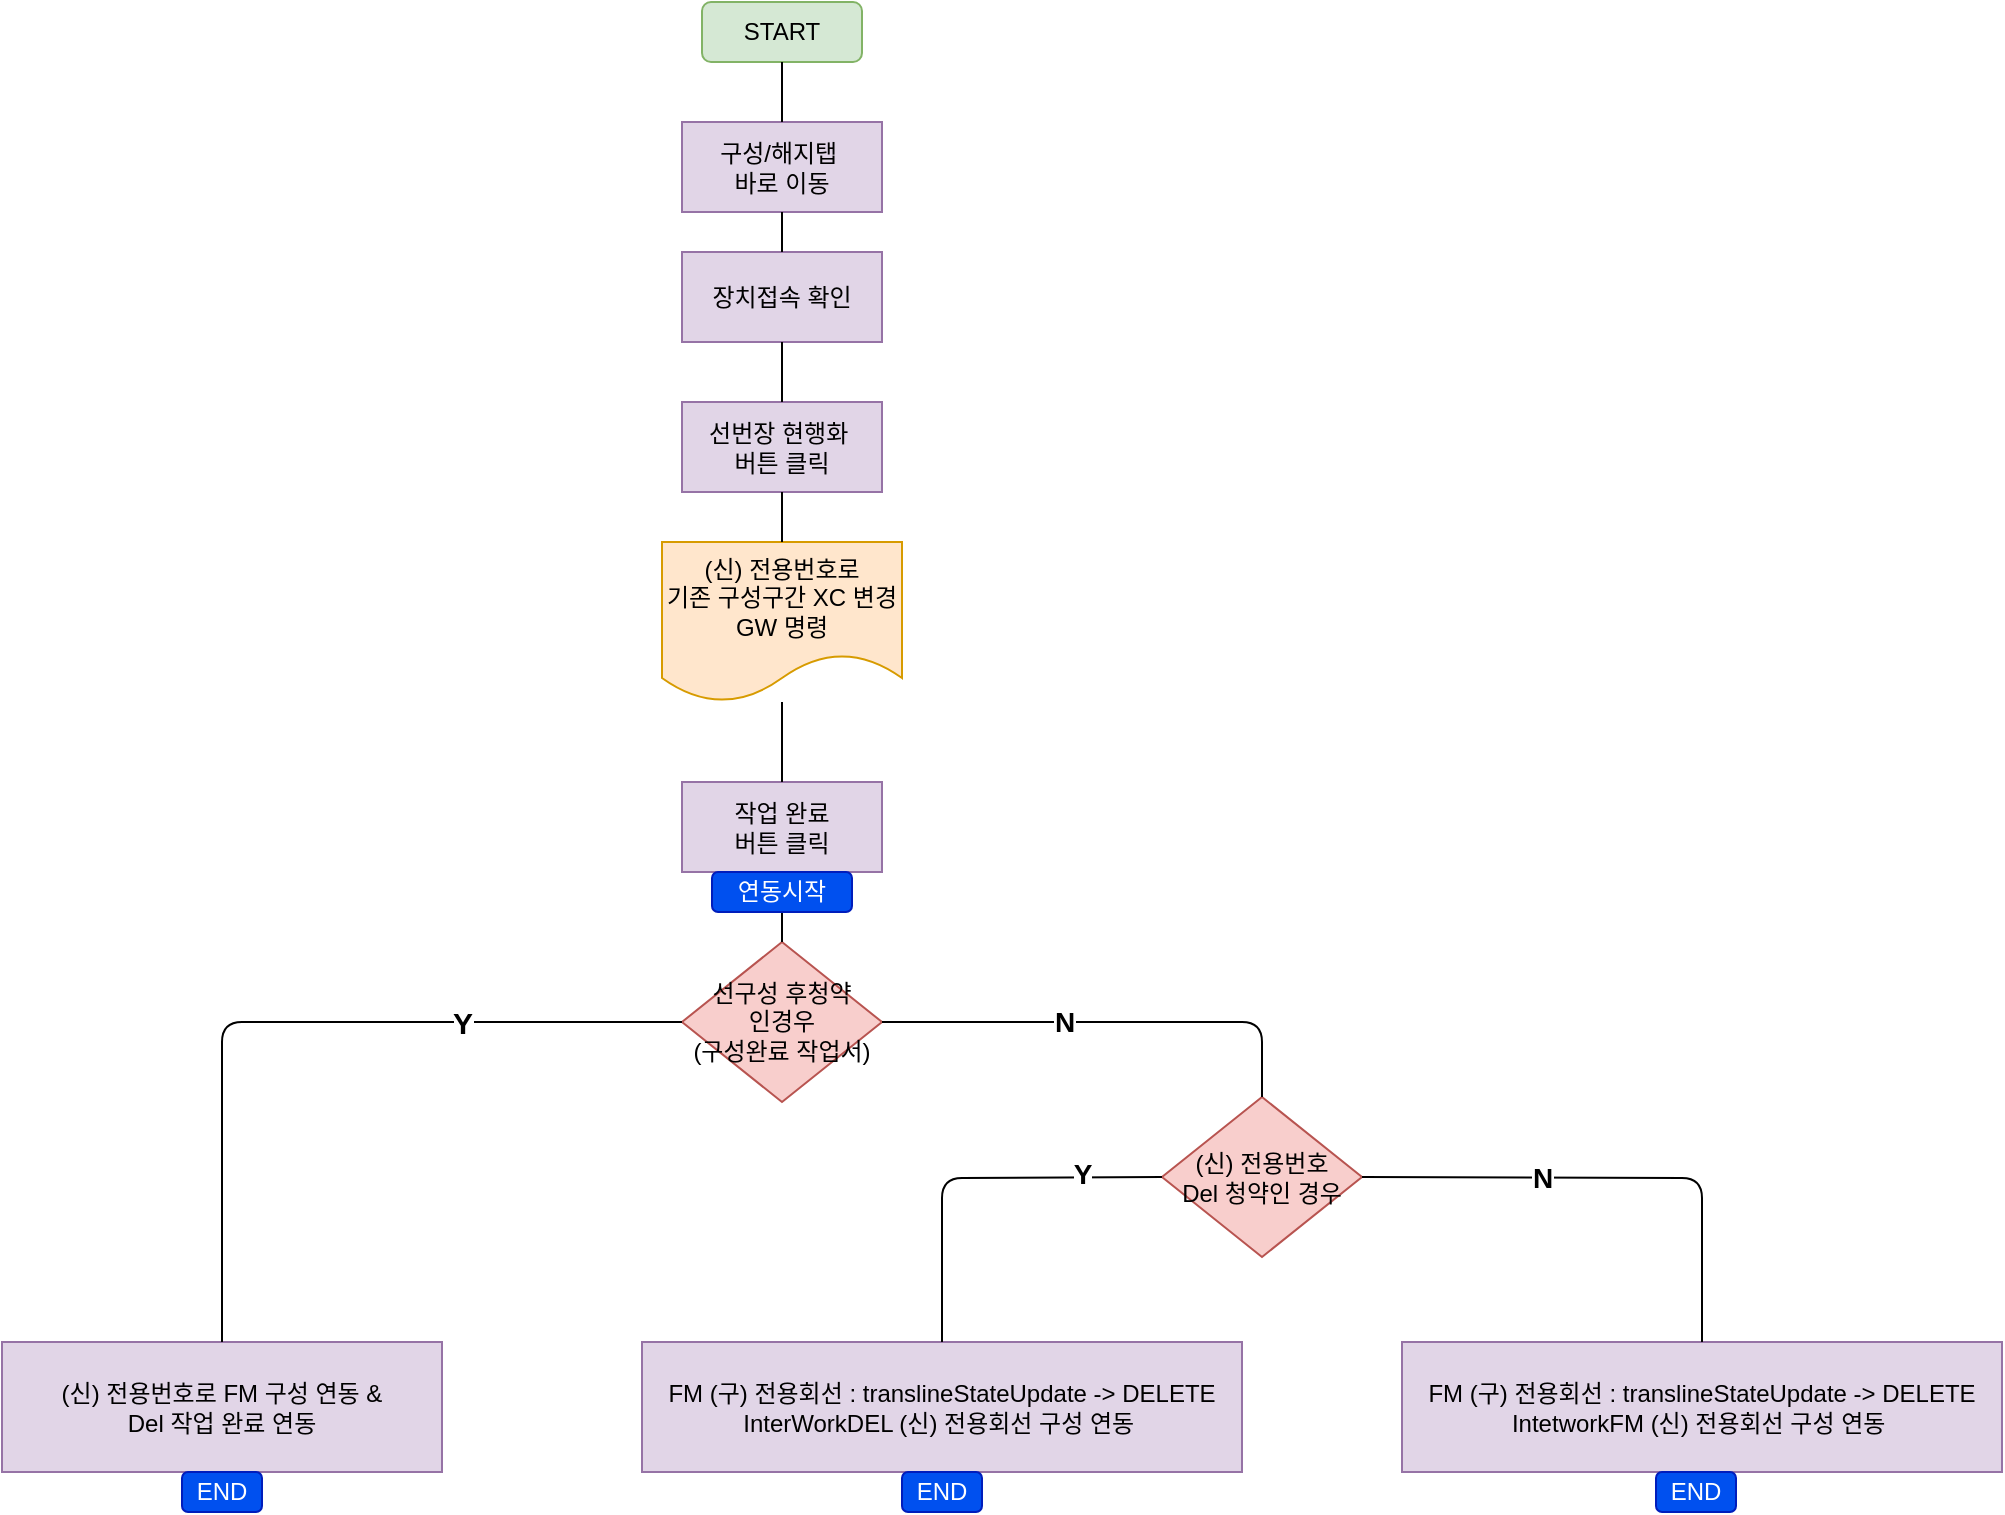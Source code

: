 <mxfile version="13.6.1" type="github">
  <diagram id="IaiarV4zrtLxRmWvXDIx" name="Page-1">
    <mxGraphModel dx="1422" dy="762" grid="1" gridSize="10" guides="1" tooltips="1" connect="1" arrows="1" fold="1" page="1" pageScale="1" pageWidth="827" pageHeight="1169" math="0" shadow="0">
      <root>
        <mxCell id="0" />
        <mxCell id="1" parent="0" />
        <mxCell id="4EMHORrEHme-lxzbdlqC-1" value="START" style="rounded=1;whiteSpace=wrap;html=1;fillColor=#d5e8d4;strokeColor=#82b366;" parent="1" vertex="1">
          <mxGeometry x="350" y="30" width="80" height="30" as="geometry" />
        </mxCell>
        <mxCell id="4EMHORrEHme-lxzbdlqC-2" value="구성/해지탭&amp;nbsp;&lt;br&gt;바로 이동" style="rounded=0;whiteSpace=wrap;html=1;fillColor=#e1d5e7;strokeColor=#9673a6;" parent="1" vertex="1">
          <mxGeometry x="340" y="90" width="100" height="45" as="geometry" />
        </mxCell>
        <mxCell id="4EMHORrEHme-lxzbdlqC-4" value="선번장 현행화&amp;nbsp;&lt;br&gt;버튼 클릭" style="rounded=0;whiteSpace=wrap;html=1;fillColor=#e1d5e7;strokeColor=#9673a6;" parent="1" vertex="1">
          <mxGeometry x="340" y="230" width="100" height="45" as="geometry" />
        </mxCell>
        <mxCell id="4EMHORrEHme-lxzbdlqC-5" value="(신) 전용번호로&lt;br&gt;기존 구성구간 XC 변경 GW 명령" style="shape=document;whiteSpace=wrap;html=1;boundedLbl=1;fillColor=#ffe6cc;strokeColor=#d79b00;" parent="1" vertex="1">
          <mxGeometry x="330" y="300" width="120" height="80" as="geometry" />
        </mxCell>
        <mxCell id="4EMHORrEHme-lxzbdlqC-7" value="작업 완료&lt;br&gt;버튼 클릭" style="rounded=0;whiteSpace=wrap;html=1;fillColor=#e1d5e7;strokeColor=#9673a6;" parent="1" vertex="1">
          <mxGeometry x="340" y="420" width="100" height="45" as="geometry" />
        </mxCell>
        <mxCell id="4EMHORrEHme-lxzbdlqC-8" value="장치접속 확인" style="rounded=0;whiteSpace=wrap;html=1;fillColor=#e1d5e7;strokeColor=#9673a6;" parent="1" vertex="1">
          <mxGeometry x="340" y="155" width="100" height="45" as="geometry" />
        </mxCell>
        <mxCell id="4EMHORrEHme-lxzbdlqC-9" value="선구성 후청약&lt;br&gt;인경우&lt;br&gt;(구성완료 작업서)" style="rhombus;whiteSpace=wrap;html=1;fillColor=#f8cecc;strokeColor=#b85450;" parent="1" vertex="1">
          <mxGeometry x="340" y="500" width="100" height="80" as="geometry" />
        </mxCell>
        <mxCell id="4EMHORrEHme-lxzbdlqC-10" value="FM (구) 전용회선 : translineStateUpdate -&amp;gt; DELETE&lt;br&gt;InterWorkDEL (신) 전용회선 구성 연동&amp;nbsp;" style="rounded=0;whiteSpace=wrap;html=1;fillColor=#e1d5e7;strokeColor=#9673a6;" parent="1" vertex="1">
          <mxGeometry x="320" y="700" width="300" height="65" as="geometry" />
        </mxCell>
        <mxCell id="4EMHORrEHme-lxzbdlqC-11" value="(신) 전용번호로 FM 구성 연동 &amp;amp;&lt;br&gt;Del 작업 완료 연동&lt;br&gt;" style="rounded=0;whiteSpace=wrap;html=1;fillColor=#e1d5e7;strokeColor=#9673a6;" parent="1" vertex="1">
          <mxGeometry y="700" width="220" height="65" as="geometry" />
        </mxCell>
        <mxCell id="4EMHORrEHme-lxzbdlqC-12" value="(신) 전용번호&lt;br&gt;Del 청약인 경우" style="rhombus;whiteSpace=wrap;html=1;fillColor=#f8cecc;strokeColor=#b85450;" parent="1" vertex="1">
          <mxGeometry x="580" y="577.5" width="100" height="80" as="geometry" />
        </mxCell>
        <mxCell id="4EMHORrEHme-lxzbdlqC-13" value="Y" style="endArrow=none;html=1;entryX=0;entryY=0.5;entryDx=0;entryDy=0;exitX=0.5;exitY=0;exitDx=0;exitDy=0;fontStyle=1;fontSize=15;" parent="1" source="4EMHORrEHme-lxzbdlqC-11" target="4EMHORrEHme-lxzbdlqC-9" edge="1">
          <mxGeometry x="0.436" width="50" height="50" relative="1" as="geometry">
            <mxPoint x="390" y="570" as="sourcePoint" />
            <mxPoint x="440" y="520" as="targetPoint" />
            <Array as="points">
              <mxPoint x="110" y="540" />
            </Array>
            <mxPoint as="offset" />
          </mxGeometry>
        </mxCell>
        <mxCell id="4EMHORrEHme-lxzbdlqC-14" value="N" style="endArrow=none;html=1;entryX=1;entryY=0.5;entryDx=0;entryDy=0;exitX=0.5;exitY=0;exitDx=0;exitDy=0;fontSize=14;fontStyle=1" parent="1" source="4EMHORrEHme-lxzbdlqC-12" target="4EMHORrEHme-lxzbdlqC-9" edge="1">
          <mxGeometry x="0.209" width="50" height="50" relative="1" as="geometry">
            <mxPoint x="390" y="570" as="sourcePoint" />
            <mxPoint x="440" y="520" as="targetPoint" />
            <Array as="points">
              <mxPoint x="630" y="540" />
            </Array>
            <mxPoint x="1" as="offset" />
          </mxGeometry>
        </mxCell>
        <mxCell id="4EMHORrEHme-lxzbdlqC-15" value="" style="endArrow=none;html=1;entryX=0;entryY=0.5;entryDx=0;entryDy=0;exitX=0.5;exitY=0;exitDx=0;exitDy=0;fontSize=14;fontStyle=1" parent="1" source="4EMHORrEHme-lxzbdlqC-10" target="4EMHORrEHme-lxzbdlqC-12" edge="1">
          <mxGeometry width="50" height="50" relative="1" as="geometry">
            <mxPoint x="390" y="770" as="sourcePoint" />
            <mxPoint x="440" y="720" as="targetPoint" />
            <Array as="points">
              <mxPoint x="470" y="618" />
            </Array>
          </mxGeometry>
        </mxCell>
        <mxCell id="4EMHORrEHme-lxzbdlqC-24" value="Y" style="edgeLabel;html=1;align=center;verticalAlign=middle;resizable=0;points=[];fontSize=14;fontStyle=1" parent="4EMHORrEHme-lxzbdlqC-15" vertex="1" connectable="0">
          <mxGeometry x="0.583" y="2" relative="1" as="geometry">
            <mxPoint as="offset" />
          </mxGeometry>
        </mxCell>
        <mxCell id="4EMHORrEHme-lxzbdlqC-16" value="FM (구) 전용회선 : translineStateUpdate -&amp;gt; DELETE&lt;br&gt;IntetworkFM (신) 전용회선 구성 연동&amp;nbsp;" style="rounded=0;whiteSpace=wrap;html=1;fillColor=#e1d5e7;strokeColor=#9673a6;" parent="1" vertex="1">
          <mxGeometry x="700" y="700" width="300" height="65" as="geometry" />
        </mxCell>
        <mxCell id="4EMHORrEHme-lxzbdlqC-17" value="N" style="endArrow=none;html=1;entryX=1;entryY=0.5;entryDx=0;entryDy=0;exitX=0.5;exitY=0;exitDx=0;exitDy=0;fontSize=14;fontStyle=1" parent="1" source="4EMHORrEHme-lxzbdlqC-16" target="4EMHORrEHme-lxzbdlqC-12" edge="1">
          <mxGeometry x="0.286" width="50" height="50" relative="1" as="geometry">
            <mxPoint x="440" y="650" as="sourcePoint" />
            <mxPoint x="490" y="600" as="targetPoint" />
            <Array as="points">
              <mxPoint x="850" y="618" />
            </Array>
            <mxPoint as="offset" />
          </mxGeometry>
        </mxCell>
        <mxCell id="4EMHORrEHme-lxzbdlqC-18" value="" style="endArrow=none;html=1;entryX=0.5;entryY=1;entryDx=0;entryDy=0;exitX=0.5;exitY=0;exitDx=0;exitDy=0;" parent="1" source="4EMHORrEHme-lxzbdlqC-2" target="4EMHORrEHme-lxzbdlqC-1" edge="1">
          <mxGeometry width="50" height="50" relative="1" as="geometry">
            <mxPoint x="240" y="250" as="sourcePoint" />
            <mxPoint x="290" y="200" as="targetPoint" />
          </mxGeometry>
        </mxCell>
        <mxCell id="4EMHORrEHme-lxzbdlqC-19" value="" style="endArrow=none;html=1;entryX=0.5;entryY=1;entryDx=0;entryDy=0;exitX=0.5;exitY=0;exitDx=0;exitDy=0;" parent="1" source="4EMHORrEHme-lxzbdlqC-8" target="4EMHORrEHme-lxzbdlqC-2" edge="1">
          <mxGeometry width="50" height="50" relative="1" as="geometry">
            <mxPoint x="240" y="250" as="sourcePoint" />
            <mxPoint x="290" y="200" as="targetPoint" />
          </mxGeometry>
        </mxCell>
        <mxCell id="4EMHORrEHme-lxzbdlqC-20" value="" style="endArrow=none;html=1;entryX=0.5;entryY=1;entryDx=0;entryDy=0;exitX=0.5;exitY=0;exitDx=0;exitDy=0;" parent="1" source="4EMHORrEHme-lxzbdlqC-4" target="4EMHORrEHme-lxzbdlqC-8" edge="1">
          <mxGeometry width="50" height="50" relative="1" as="geometry">
            <mxPoint x="240" y="250" as="sourcePoint" />
            <mxPoint x="290" y="200" as="targetPoint" />
          </mxGeometry>
        </mxCell>
        <mxCell id="4EMHORrEHme-lxzbdlqC-21" value="" style="endArrow=none;html=1;entryX=0.5;entryY=1;entryDx=0;entryDy=0;" parent="1" source="4EMHORrEHme-lxzbdlqC-5" target="4EMHORrEHme-lxzbdlqC-4" edge="1">
          <mxGeometry width="50" height="50" relative="1" as="geometry">
            <mxPoint x="240" y="450" as="sourcePoint" />
            <mxPoint x="290" y="400" as="targetPoint" />
          </mxGeometry>
        </mxCell>
        <mxCell id="4EMHORrEHme-lxzbdlqC-22" value="" style="endArrow=none;html=1;entryX=0.5;entryY=0;entryDx=0;entryDy=0;" parent="1" source="4EMHORrEHme-lxzbdlqC-5" target="4EMHORrEHme-lxzbdlqC-7" edge="1">
          <mxGeometry width="50" height="50" relative="1" as="geometry">
            <mxPoint x="240" y="450" as="sourcePoint" />
            <mxPoint x="290" y="400" as="targetPoint" />
          </mxGeometry>
        </mxCell>
        <mxCell id="4EMHORrEHme-lxzbdlqC-23" value="" style="endArrow=none;html=1;entryX=0.5;entryY=1;entryDx=0;entryDy=0;exitX=0.5;exitY=0;exitDx=0;exitDy=0;" parent="1" source="4EMHORrEHme-lxzbdlqC-9" target="4EMHORrEHme-lxzbdlqC-7" edge="1">
          <mxGeometry width="50" height="50" relative="1" as="geometry">
            <mxPoint x="240" y="550" as="sourcePoint" />
            <mxPoint x="290" y="500" as="targetPoint" />
          </mxGeometry>
        </mxCell>
        <mxCell id="4EMHORrEHme-lxzbdlqC-25" value="END" style="rounded=1;whiteSpace=wrap;html=1;fillColor=#0050ef;strokeColor=#001DBC;fontColor=#ffffff;" parent="1" vertex="1">
          <mxGeometry x="90" y="765" width="40" height="20" as="geometry" />
        </mxCell>
        <mxCell id="4EMHORrEHme-lxzbdlqC-26" value="END" style="rounded=1;whiteSpace=wrap;html=1;fillColor=#0050ef;strokeColor=#001DBC;fontColor=#ffffff;" parent="1" vertex="1">
          <mxGeometry x="450" y="765" width="40" height="20" as="geometry" />
        </mxCell>
        <mxCell id="4EMHORrEHme-lxzbdlqC-27" value="END" style="rounded=1;whiteSpace=wrap;html=1;fillColor=#0050ef;strokeColor=#001DBC;fontColor=#ffffff;" parent="1" vertex="1">
          <mxGeometry x="827" y="765" width="40" height="20" as="geometry" />
        </mxCell>
        <mxCell id="SZAGpQV5Ku6kyoJLEka8-1" value="연동시작" style="rounded=1;whiteSpace=wrap;html=1;fillColor=#0050ef;strokeColor=#001DBC;fontColor=#ffffff;" vertex="1" parent="1">
          <mxGeometry x="355" y="465" width="70" height="20" as="geometry" />
        </mxCell>
      </root>
    </mxGraphModel>
  </diagram>
</mxfile>
